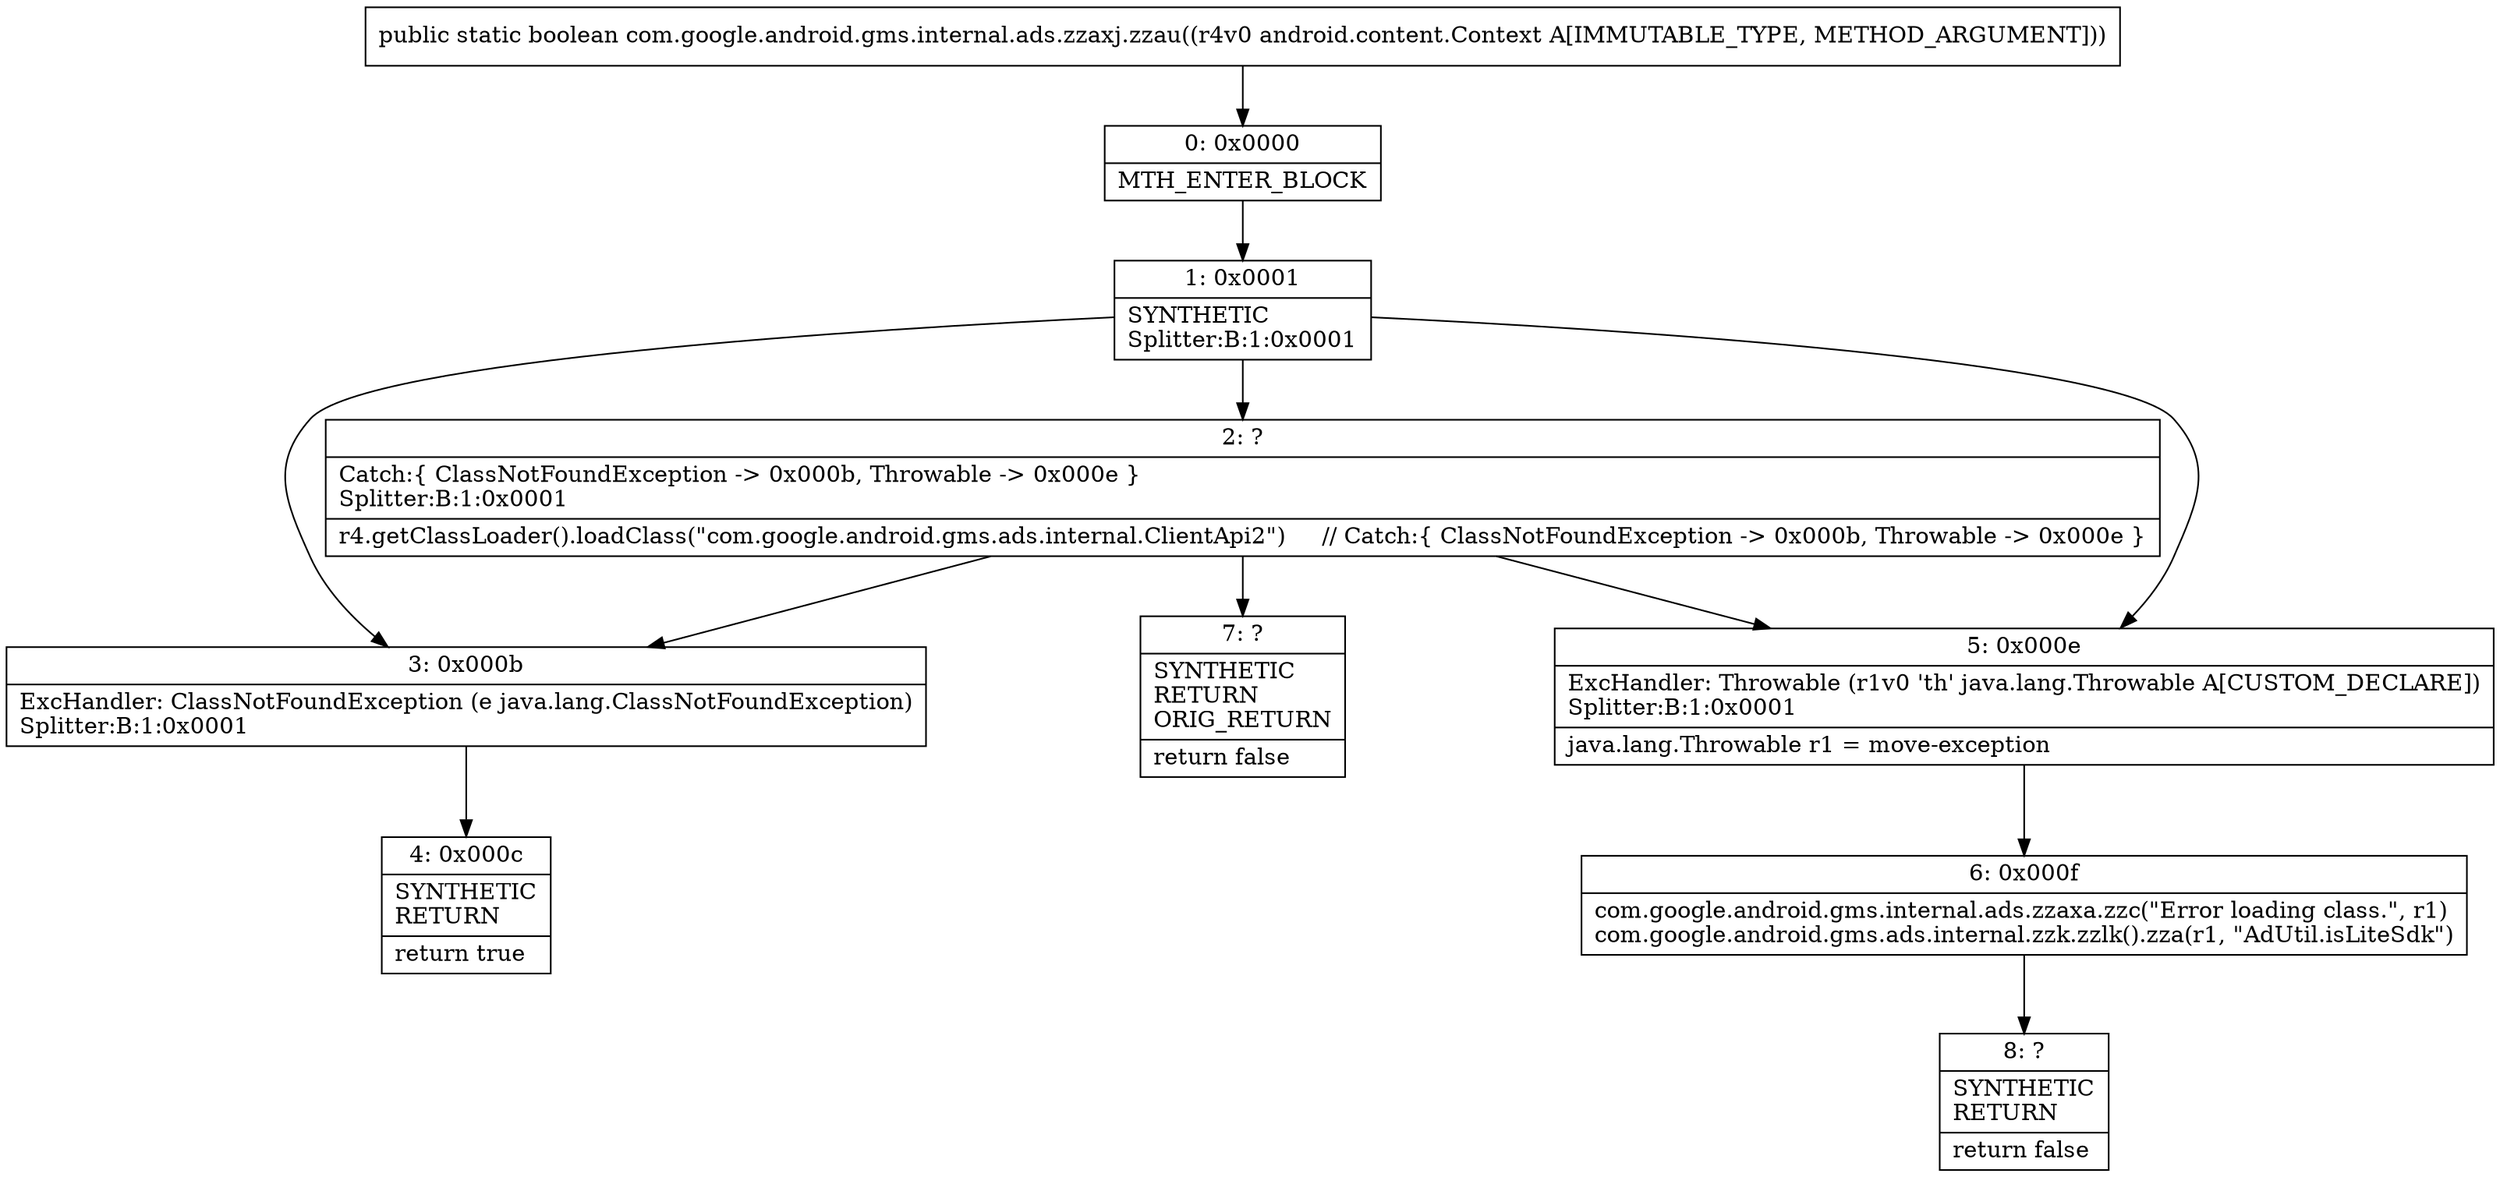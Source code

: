 digraph "CFG forcom.google.android.gms.internal.ads.zzaxj.zzau(Landroid\/content\/Context;)Z" {
Node_0 [shape=record,label="{0\:\ 0x0000|MTH_ENTER_BLOCK\l}"];
Node_1 [shape=record,label="{1\:\ 0x0001|SYNTHETIC\lSplitter:B:1:0x0001\l}"];
Node_2 [shape=record,label="{2\:\ ?|Catch:\{ ClassNotFoundException \-\> 0x000b, Throwable \-\> 0x000e \}\lSplitter:B:1:0x0001\l|r4.getClassLoader().loadClass(\"com.google.android.gms.ads.internal.ClientApi2\")     \/\/ Catch:\{ ClassNotFoundException \-\> 0x000b, Throwable \-\> 0x000e \}\l}"];
Node_3 [shape=record,label="{3\:\ 0x000b|ExcHandler: ClassNotFoundException (e java.lang.ClassNotFoundException)\lSplitter:B:1:0x0001\l}"];
Node_4 [shape=record,label="{4\:\ 0x000c|SYNTHETIC\lRETURN\l|return true\l}"];
Node_5 [shape=record,label="{5\:\ 0x000e|ExcHandler: Throwable (r1v0 'th' java.lang.Throwable A[CUSTOM_DECLARE])\lSplitter:B:1:0x0001\l|java.lang.Throwable r1 = move\-exception\l}"];
Node_6 [shape=record,label="{6\:\ 0x000f|com.google.android.gms.internal.ads.zzaxa.zzc(\"Error loading class.\", r1)\lcom.google.android.gms.ads.internal.zzk.zzlk().zza(r1, \"AdUtil.isLiteSdk\")\l}"];
Node_7 [shape=record,label="{7\:\ ?|SYNTHETIC\lRETURN\lORIG_RETURN\l|return false\l}"];
Node_8 [shape=record,label="{8\:\ ?|SYNTHETIC\lRETURN\l|return false\l}"];
MethodNode[shape=record,label="{public static boolean com.google.android.gms.internal.ads.zzaxj.zzau((r4v0 android.content.Context A[IMMUTABLE_TYPE, METHOD_ARGUMENT])) }"];
MethodNode -> Node_0;
Node_0 -> Node_1;
Node_1 -> Node_2;
Node_1 -> Node_3;
Node_1 -> Node_5;
Node_2 -> Node_3;
Node_2 -> Node_5;
Node_2 -> Node_7;
Node_3 -> Node_4;
Node_5 -> Node_6;
Node_6 -> Node_8;
}

